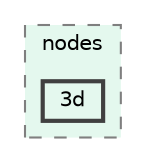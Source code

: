 digraph "Lys/src/Lys/scene/nodes/3d"
{
 // LATEX_PDF_SIZE
  bgcolor="transparent";
  edge [fontname=Helvetica,fontsize=10,labelfontname=Helvetica,labelfontsize=10];
  node [fontname=Helvetica,fontsize=10,shape=box,height=0.2,width=0.4];
  compound=true
  subgraph clusterdir_267e000131f6845fe0d045e95a37f618 {
    graph [ bgcolor="#e4f8ee", pencolor="grey50", label="nodes", fontname=Helvetica,fontsize=10 style="filled,dashed", URL="dir_267e000131f6845fe0d045e95a37f618.html",tooltip=""]
  dir_70f26667c4687edce3bf0c6d7204811d [label="3d", fillcolor="#e4f8ee", color="grey25", style="filled,bold", URL="dir_70f26667c4687edce3bf0c6d7204811d.html",tooltip=""];
  }
}
